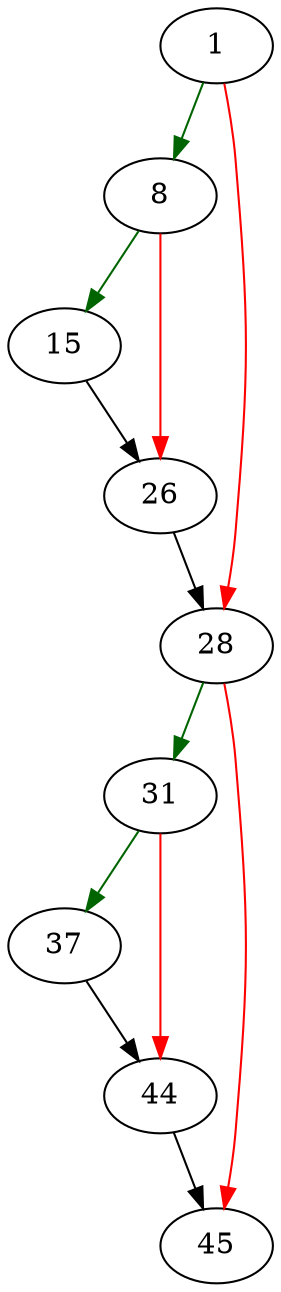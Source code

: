 strict digraph "pcache1Alloc" {
	// Node definitions.
	1 [entry=true];
	8;
	28;
	15;
	26;
	31;
	45;
	37;
	44;

	// Edge definitions.
	1 -> 8 [
		color=darkgreen
		cond=true
	];
	1 -> 28 [
		color=red
		cond=false
	];
	8 -> 15 [
		color=darkgreen
		cond=true
	];
	8 -> 26 [
		color=red
		cond=false
	];
	28 -> 31 [
		color=darkgreen
		cond=true
	];
	28 -> 45 [
		color=red
		cond=false
	];
	15 -> 26;
	26 -> 28;
	31 -> 37 [
		color=darkgreen
		cond=true
	];
	31 -> 44 [
		color=red
		cond=false
	];
	37 -> 44;
	44 -> 45;
}